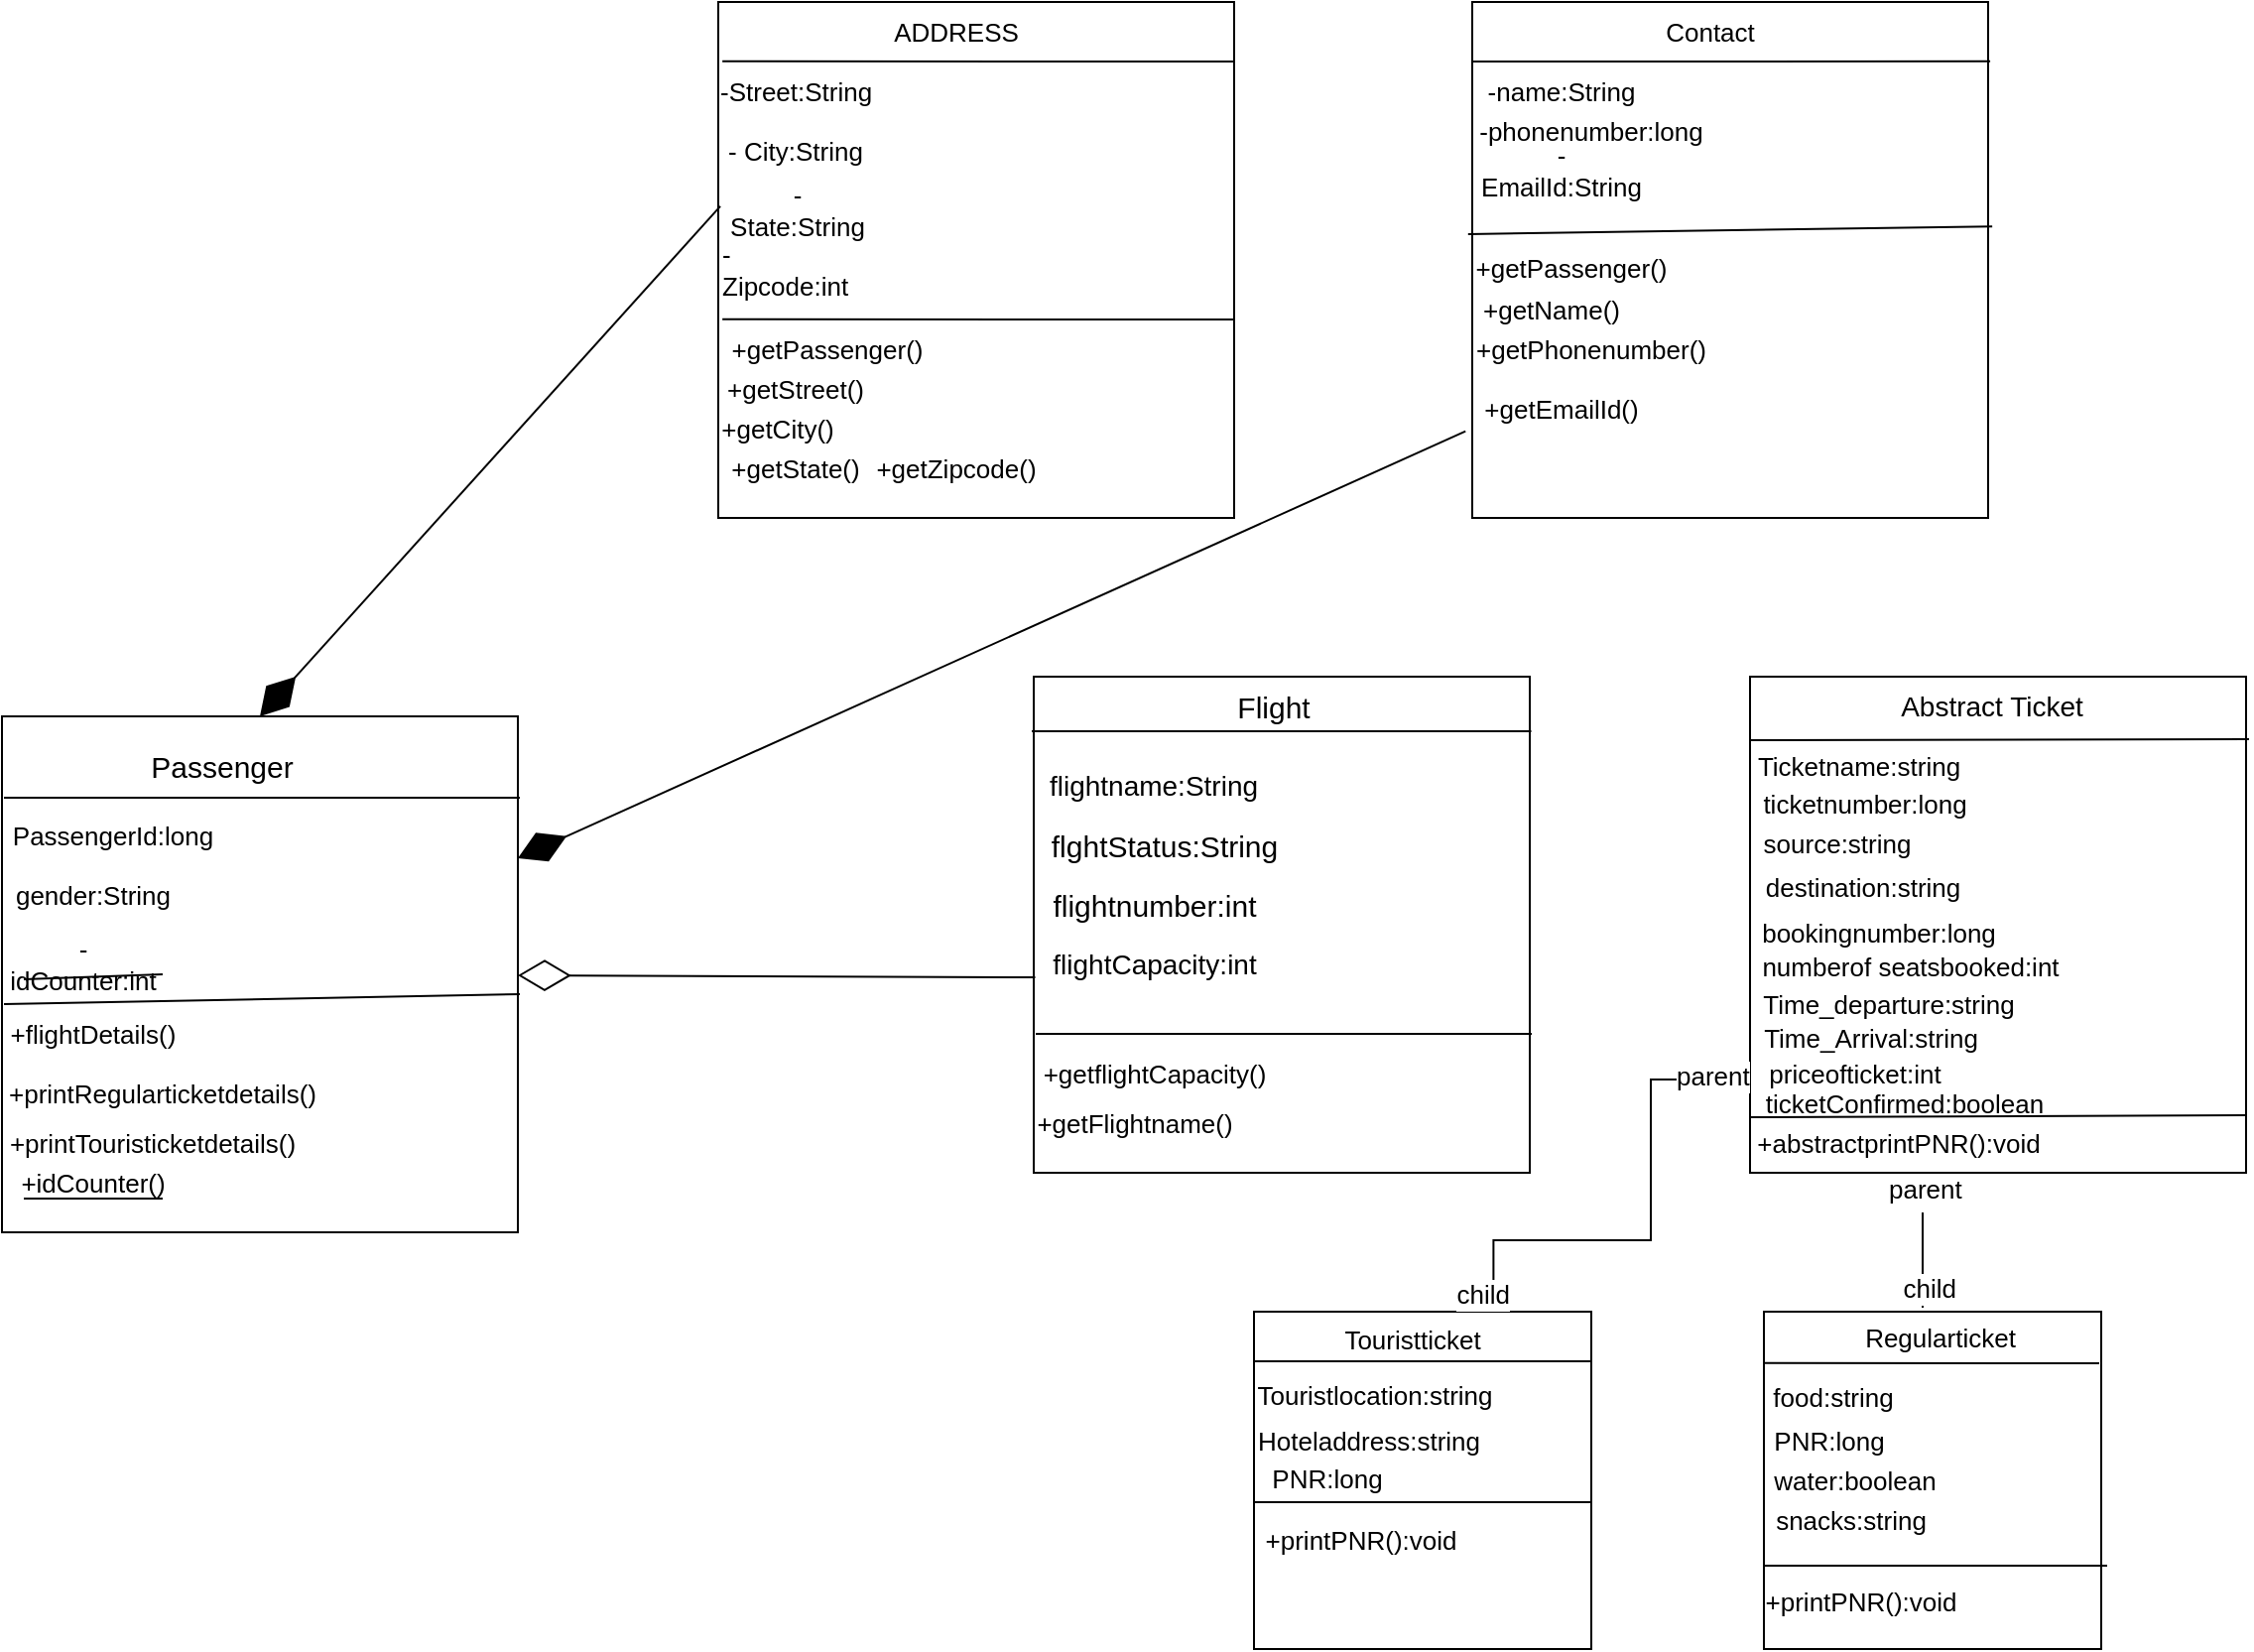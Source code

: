 <mxfile version="16.4.5" type="device"><diagram id="C5RBs43oDa-KdzZeNtuy" name="Page-1"><mxGraphModel dx="1865" dy="564" grid="1" gridSize="10" guides="1" tooltips="1" connect="1" arrows="1" fold="1" page="1" pageScale="1" pageWidth="827" pageHeight="1169" math="0" shadow="0"><root><mxCell id="WIyWlLk6GJQsqaUBKTNV-0"/><mxCell id="WIyWlLk6GJQsqaUBKTNV-1" parent="WIyWlLk6GJQsqaUBKTNV-0"/><mxCell id="ni5Mhyx_uJZjyY2IgWI5-0" value="" style="whiteSpace=wrap;html=1;aspect=fixed;" parent="WIyWlLk6GJQsqaUBKTNV-1" vertex="1"><mxGeometry x="40" y="60" width="260" height="260" as="geometry"/></mxCell><mxCell id="ni5Mhyx_uJZjyY2IgWI5-1" value="ADDRESS" style="text;html=1;strokeColor=none;fillColor=none;align=center;verticalAlign=middle;whiteSpace=wrap;rounded=0;fontSize=13;" parent="WIyWlLk6GJQsqaUBKTNV-1" vertex="1"><mxGeometry x="130" y="60" width="60" height="30" as="geometry"/></mxCell><mxCell id="ni5Mhyx_uJZjyY2IgWI5-2" value="" style="endArrow=none;html=1;rounded=0;fontSize=13;exitX=0.008;exitY=0.115;exitDx=0;exitDy=0;exitPerimeter=0;" parent="WIyWlLk6GJQsqaUBKTNV-1" source="ni5Mhyx_uJZjyY2IgWI5-0" edge="1"><mxGeometry width="50" height="50" relative="1" as="geometry"><mxPoint x="30" y="80" as="sourcePoint"/><mxPoint x="300" y="90" as="targetPoint"/></mxGeometry></mxCell><mxCell id="ni5Mhyx_uJZjyY2IgWI5-3" value="-Street:String" style="text;html=1;strokeColor=none;fillColor=none;align=left;verticalAlign=middle;whiteSpace=wrap;rounded=0;fontSize=13;" parent="WIyWlLk6GJQsqaUBKTNV-1" vertex="1"><mxGeometry x="39" y="90" width="160" height="30" as="geometry"/></mxCell><mxCell id="ni5Mhyx_uJZjyY2IgWI5-4" value="- City:String" style="text;html=1;strokeColor=none;fillColor=none;align=center;verticalAlign=middle;whiteSpace=wrap;rounded=0;fontSize=13;" parent="WIyWlLk6GJQsqaUBKTNV-1" vertex="1"><mxGeometry x="39" y="120" width="80" height="30" as="geometry"/></mxCell><mxCell id="ni5Mhyx_uJZjyY2IgWI5-5" value="-State:String" style="text;html=1;strokeColor=none;fillColor=none;align=center;verticalAlign=middle;whiteSpace=wrap;rounded=0;fontSize=13;" parent="WIyWlLk6GJQsqaUBKTNV-1" vertex="1"><mxGeometry x="50" y="150" width="60" height="30" as="geometry"/></mxCell><mxCell id="ni5Mhyx_uJZjyY2IgWI5-6" value="-Zipcode:int" style="text;html=1;strokeColor=none;fillColor=none;align=left;verticalAlign=middle;whiteSpace=wrap;rounded=0;fontSize=13;" parent="WIyWlLk6GJQsqaUBKTNV-1" vertex="1"><mxGeometry x="40" y="180" width="60" height="30" as="geometry"/></mxCell><mxCell id="ni5Mhyx_uJZjyY2IgWI5-7" value="+getPassenger()" style="text;html=1;strokeColor=none;fillColor=none;align=center;verticalAlign=middle;whiteSpace=wrap;rounded=0;fontSize=13;" parent="WIyWlLk6GJQsqaUBKTNV-1" vertex="1"><mxGeometry x="20" y="220" width="150" height="30" as="geometry"/></mxCell><mxCell id="ni5Mhyx_uJZjyY2IgWI5-8" value="" style="endArrow=none;html=1;rounded=0;fontSize=13;exitX=0.008;exitY=0.615;exitDx=0;exitDy=0;exitPerimeter=0;" parent="WIyWlLk6GJQsqaUBKTNV-1" source="ni5Mhyx_uJZjyY2IgWI5-0" edge="1"><mxGeometry width="50" height="50" relative="1" as="geometry"><mxPoint x="40" y="213" as="sourcePoint"/><mxPoint x="300" y="220" as="targetPoint"/></mxGeometry></mxCell><mxCell id="ni5Mhyx_uJZjyY2IgWI5-9" value="+getStreet()" style="text;html=1;strokeColor=none;fillColor=none;align=center;verticalAlign=middle;whiteSpace=wrap;rounded=0;fontSize=13;" parent="WIyWlLk6GJQsqaUBKTNV-1" vertex="1"><mxGeometry x="49" y="240" width="60" height="30" as="geometry"/></mxCell><mxCell id="ni5Mhyx_uJZjyY2IgWI5-10" value="+getCity()" style="text;html=1;strokeColor=none;fillColor=none;align=center;verticalAlign=middle;whiteSpace=wrap;rounded=0;fontSize=13;" parent="WIyWlLk6GJQsqaUBKTNV-1" vertex="1"><mxGeometry x="40" y="260" width="60" height="30" as="geometry"/></mxCell><mxCell id="ni5Mhyx_uJZjyY2IgWI5-11" value="+getState()" style="text;html=1;strokeColor=none;fillColor=none;align=center;verticalAlign=middle;whiteSpace=wrap;rounded=0;fontSize=13;" parent="WIyWlLk6GJQsqaUBKTNV-1" vertex="1"><mxGeometry x="49" y="280" width="60" height="30" as="geometry"/></mxCell><mxCell id="ni5Mhyx_uJZjyY2IgWI5-13" value="+getZipcode()" style="text;html=1;strokeColor=none;fillColor=none;align=center;verticalAlign=middle;whiteSpace=wrap;rounded=0;fontSize=13;" parent="WIyWlLk6GJQsqaUBKTNV-1" vertex="1"><mxGeometry x="110" y="280" width="100" height="30" as="geometry"/></mxCell><mxCell id="ni5Mhyx_uJZjyY2IgWI5-14" value="" style="whiteSpace=wrap;html=1;aspect=fixed;fontSize=13;" parent="WIyWlLk6GJQsqaUBKTNV-1" vertex="1"><mxGeometry x="420" y="60" width="260" height="260" as="geometry"/></mxCell><mxCell id="ni5Mhyx_uJZjyY2IgWI5-15" value="Contact" style="text;html=1;strokeColor=none;fillColor=none;align=center;verticalAlign=middle;whiteSpace=wrap;rounded=0;fontSize=13;" parent="WIyWlLk6GJQsqaUBKTNV-1" vertex="1"><mxGeometry x="510" y="60" width="60" height="30" as="geometry"/></mxCell><mxCell id="ni5Mhyx_uJZjyY2IgWI5-16" value="" style="endArrow=none;html=1;rounded=0;fontSize=13;entryX=1.004;entryY=0.115;entryDx=0;entryDy=0;entryPerimeter=0;" parent="WIyWlLk6GJQsqaUBKTNV-1" target="ni5Mhyx_uJZjyY2IgWI5-14" edge="1"><mxGeometry width="50" height="50" relative="1" as="geometry"><mxPoint x="420" y="90" as="sourcePoint"/><mxPoint x="380" y="190" as="targetPoint"/></mxGeometry></mxCell><mxCell id="ni5Mhyx_uJZjyY2IgWI5-17" value="-name:String" style="text;html=1;strokeColor=none;fillColor=none;align=center;verticalAlign=middle;whiteSpace=wrap;rounded=0;fontSize=13;" parent="WIyWlLk6GJQsqaUBKTNV-1" vertex="1"><mxGeometry x="420" y="90" width="90" height="30" as="geometry"/></mxCell><mxCell id="ni5Mhyx_uJZjyY2IgWI5-18" value="-phonenumber:long" style="text;html=1;strokeColor=none;fillColor=none;align=center;verticalAlign=middle;whiteSpace=wrap;rounded=0;fontSize=13;" parent="WIyWlLk6GJQsqaUBKTNV-1" vertex="1"><mxGeometry x="420" y="110" width="120" height="30" as="geometry"/></mxCell><mxCell id="ni5Mhyx_uJZjyY2IgWI5-19" value="-EmailId:String" style="text;html=1;strokeColor=none;fillColor=none;align=center;verticalAlign=middle;whiteSpace=wrap;rounded=0;fontSize=13;" parent="WIyWlLk6GJQsqaUBKTNV-1" vertex="1"><mxGeometry x="430" y="130" width="70" height="30" as="geometry"/></mxCell><mxCell id="ni5Mhyx_uJZjyY2IgWI5-20" value="" style="endArrow=none;html=1;rounded=0;fontSize=13;exitX=-0.008;exitY=0.45;exitDx=0;exitDy=0;exitPerimeter=0;entryX=1.008;entryY=0.435;entryDx=0;entryDy=0;entryPerimeter=0;" parent="WIyWlLk6GJQsqaUBKTNV-1" source="ni5Mhyx_uJZjyY2IgWI5-14" target="ni5Mhyx_uJZjyY2IgWI5-14" edge="1"><mxGeometry width="50" height="50" relative="1" as="geometry"><mxPoint x="330" y="240" as="sourcePoint"/><mxPoint x="690" y="150" as="targetPoint"/></mxGeometry></mxCell><mxCell id="ni5Mhyx_uJZjyY2IgWI5-21" value="+getPassenger()" style="text;html=1;strokeColor=none;fillColor=none;align=center;verticalAlign=middle;whiteSpace=wrap;rounded=0;fontSize=13;" parent="WIyWlLk6GJQsqaUBKTNV-1" vertex="1"><mxGeometry x="420" y="179" width="100" height="30" as="geometry"/></mxCell><mxCell id="ni5Mhyx_uJZjyY2IgWI5-22" value="+getName()" style="text;html=1;strokeColor=none;fillColor=none;align=center;verticalAlign=middle;whiteSpace=wrap;rounded=0;fontSize=13;" parent="WIyWlLk6GJQsqaUBKTNV-1" vertex="1"><mxGeometry x="430" y="200" width="60" height="30" as="geometry"/></mxCell><mxCell id="ni5Mhyx_uJZjyY2IgWI5-23" value="+getPhonenumber()" style="text;html=1;strokeColor=none;fillColor=none;align=center;verticalAlign=middle;whiteSpace=wrap;rounded=0;fontSize=13;" parent="WIyWlLk6GJQsqaUBKTNV-1" vertex="1"><mxGeometry x="420" y="220" width="120" height="30" as="geometry"/></mxCell><mxCell id="ni5Mhyx_uJZjyY2IgWI5-24" value="+getEmailId()" style="text;html=1;strokeColor=none;fillColor=none;align=center;verticalAlign=middle;whiteSpace=wrap;rounded=0;fontSize=13;" parent="WIyWlLk6GJQsqaUBKTNV-1" vertex="1"><mxGeometry x="435" y="250" width="60" height="30" as="geometry"/></mxCell><mxCell id="ni5Mhyx_uJZjyY2IgWI5-25" value="" style="whiteSpace=wrap;html=1;aspect=fixed;fontSize=13;" parent="WIyWlLk6GJQsqaUBKTNV-1" vertex="1"><mxGeometry x="-321" y="420" width="260" height="260" as="geometry"/></mxCell><mxCell id="ni5Mhyx_uJZjyY2IgWI5-26" value="Passenger" style="text;html=1;strokeColor=none;fillColor=none;align=center;verticalAlign=middle;whiteSpace=wrap;rounded=0;fontSize=15;" parent="WIyWlLk6GJQsqaUBKTNV-1" vertex="1"><mxGeometry x="-280" y="430" width="140" height="30" as="geometry"/></mxCell><mxCell id="ni5Mhyx_uJZjyY2IgWI5-28" value="PassengerId:long" style="text;html=1;strokeColor=none;fillColor=none;align=center;verticalAlign=middle;whiteSpace=wrap;rounded=0;fontSize=13;" parent="WIyWlLk6GJQsqaUBKTNV-1" vertex="1"><mxGeometry x="-310" y="460" width="90" height="40" as="geometry"/></mxCell><mxCell id="ni5Mhyx_uJZjyY2IgWI5-29" value="" style="endArrow=none;html=1;rounded=0;fontSize=15;" parent="WIyWlLk6GJQsqaUBKTNV-1" edge="1"><mxGeometry width="50" height="50" relative="1" as="geometry"><mxPoint x="-320" y="461" as="sourcePoint"/><mxPoint x="-60" y="461" as="targetPoint"/></mxGeometry></mxCell><mxCell id="ni5Mhyx_uJZjyY2IgWI5-30" value="gender:String" style="text;html=1;strokeColor=none;fillColor=none;align=center;verticalAlign=middle;whiteSpace=wrap;rounded=0;fontSize=13;" parent="WIyWlLk6GJQsqaUBKTNV-1" vertex="1"><mxGeometry x="-320" y="490" width="90" height="40" as="geometry"/></mxCell><mxCell id="ni5Mhyx_uJZjyY2IgWI5-35" value="-idCounter:int" style="text;html=1;strokeColor=none;fillColor=none;align=center;verticalAlign=middle;whiteSpace=wrap;rounded=0;fontSize=13;" parent="WIyWlLk6GJQsqaUBKTNV-1" vertex="1"><mxGeometry x="-310" y="530" width="60" height="30" as="geometry"/></mxCell><mxCell id="ni5Mhyx_uJZjyY2IgWI5-36" value="" style="endArrow=none;html=1;rounded=0;fontSize=13;exitX=0;exitY=0.75;exitDx=0;exitDy=0;" parent="WIyWlLk6GJQsqaUBKTNV-1" source="ni5Mhyx_uJZjyY2IgWI5-35" edge="1"><mxGeometry width="50" height="50" relative="1" as="geometry"><mxPoint x="-310" y="550" as="sourcePoint"/><mxPoint x="-240" y="550" as="targetPoint"/></mxGeometry></mxCell><mxCell id="ni5Mhyx_uJZjyY2IgWI5-37" value="" style="endArrow=none;html=1;rounded=0;fontSize=13;exitX=0;exitY=0;exitDx=0;exitDy=0;" parent="WIyWlLk6GJQsqaUBKTNV-1" source="ni5Mhyx_uJZjyY2IgWI5-38" edge="1"><mxGeometry width="50" height="50" relative="1" as="geometry"><mxPoint x="60" y="500" as="sourcePoint"/><mxPoint x="-60" y="560" as="targetPoint"/></mxGeometry></mxCell><mxCell id="ni5Mhyx_uJZjyY2IgWI5-38" value="+flightDetails()" style="text;html=1;strokeColor=none;fillColor=none;align=center;verticalAlign=middle;whiteSpace=wrap;rounded=0;fontSize=13;" parent="WIyWlLk6GJQsqaUBKTNV-1" vertex="1"><mxGeometry x="-320" y="565" width="90" height="30" as="geometry"/></mxCell><mxCell id="ni5Mhyx_uJZjyY2IgWI5-39" value="+printRegularticketdetails()" style="text;html=1;strokeColor=none;fillColor=none;align=center;verticalAlign=middle;whiteSpace=wrap;rounded=0;fontSize=13;" parent="WIyWlLk6GJQsqaUBKTNV-1" vertex="1"><mxGeometry x="-320" y="595" width="160" height="30" as="geometry"/></mxCell><mxCell id="ni5Mhyx_uJZjyY2IgWI5-40" value="+printTouristicketdetails()" style="text;html=1;strokeColor=none;fillColor=none;align=center;verticalAlign=middle;whiteSpace=wrap;rounded=0;fontSize=13;" parent="WIyWlLk6GJQsqaUBKTNV-1" vertex="1"><mxGeometry x="-310" y="620" width="130" height="30" as="geometry"/></mxCell><mxCell id="ni5Mhyx_uJZjyY2IgWI5-41" value="+idCounter()" style="text;html=1;strokeColor=none;fillColor=none;align=center;verticalAlign=middle;whiteSpace=wrap;rounded=0;fontSize=13;" parent="WIyWlLk6GJQsqaUBKTNV-1" vertex="1"><mxGeometry x="-320" y="640" width="90" height="30" as="geometry"/></mxCell><mxCell id="ni5Mhyx_uJZjyY2IgWI5-43" value="" style="endArrow=none;html=1;rounded=0;fontSize=13;" parent="WIyWlLk6GJQsqaUBKTNV-1" edge="1"><mxGeometry width="50" height="50" relative="1" as="geometry"><mxPoint x="-310" y="663" as="sourcePoint"/><mxPoint x="-240" y="663" as="targetPoint"/></mxGeometry></mxCell><mxCell id="ni5Mhyx_uJZjyY2IgWI5-44" value="" style="endArrow=diamondThin;endFill=1;endSize=24;html=1;rounded=0;fontSize=13;entryX=0.5;entryY=0;entryDx=0;entryDy=0;exitX=0.004;exitY=0.396;exitDx=0;exitDy=0;exitPerimeter=0;" parent="WIyWlLk6GJQsqaUBKTNV-1" source="ni5Mhyx_uJZjyY2IgWI5-0" target="ni5Mhyx_uJZjyY2IgWI5-25" edge="1"><mxGeometry width="160" relative="1" as="geometry"><mxPoint x="-190" y="160" as="sourcePoint"/><mxPoint x="-210" y="410" as="targetPoint"/></mxGeometry></mxCell><mxCell id="ni5Mhyx_uJZjyY2IgWI5-45" value="" style="endArrow=diamondThin;endFill=1;endSize=24;html=1;rounded=0;fontSize=13;exitX=-0.013;exitY=0.832;exitDx=0;exitDy=0;exitPerimeter=0;" parent="WIyWlLk6GJQsqaUBKTNV-1" source="ni5Mhyx_uJZjyY2IgWI5-14" target="ni5Mhyx_uJZjyY2IgWI5-25" edge="1"><mxGeometry width="160" relative="1" as="geometry"><mxPoint x="180" y="350" as="sourcePoint"/><mxPoint x="340" y="350" as="targetPoint"/></mxGeometry></mxCell><mxCell id="ni5Mhyx_uJZjyY2IgWI5-46" value="Text" style="text;html=1;strokeColor=none;fillColor=none;align=center;verticalAlign=middle;whiteSpace=wrap;rounded=0;fontSize=13;" parent="WIyWlLk6GJQsqaUBKTNV-1" vertex="1"><mxGeometry x="230" y="470" width="60" height="30" as="geometry"/></mxCell><mxCell id="ni5Mhyx_uJZjyY2IgWI5-47" value="" style="whiteSpace=wrap;html=1;aspect=fixed;fontSize=13;" parent="WIyWlLk6GJQsqaUBKTNV-1" vertex="1"><mxGeometry x="199" y="400" width="250" height="250" as="geometry"/></mxCell><mxCell id="ni5Mhyx_uJZjyY2IgWI5-48" value="Flight" style="text;html=1;strokeColor=none;fillColor=none;align=center;verticalAlign=middle;whiteSpace=wrap;rounded=0;fontSize=15;" parent="WIyWlLk6GJQsqaUBKTNV-1" vertex="1"><mxGeometry x="290" y="400" width="60" height="30" as="geometry"/></mxCell><mxCell id="ni5Mhyx_uJZjyY2IgWI5-50" value="" style="endArrow=none;html=1;rounded=0;fontSize=15;entryX=1.003;entryY=0.11;entryDx=0;entryDy=0;entryPerimeter=0;exitX=-0.004;exitY=0.11;exitDx=0;exitDy=0;exitPerimeter=0;" parent="WIyWlLk6GJQsqaUBKTNV-1" source="ni5Mhyx_uJZjyY2IgWI5-47" target="ni5Mhyx_uJZjyY2IgWI5-47" edge="1"><mxGeometry width="50" height="50" relative="1" as="geometry"><mxPoint x="190" y="450" as="sourcePoint"/><mxPoint x="290" y="280" as="targetPoint"/></mxGeometry></mxCell><mxCell id="ni5Mhyx_uJZjyY2IgWI5-51" value="flightnumber:int" style="text;html=1;strokeColor=none;fillColor=none;align=center;verticalAlign=middle;whiteSpace=wrap;rounded=0;fontSize=15;" parent="WIyWlLk6GJQsqaUBKTNV-1" vertex="1"><mxGeometry x="210" y="500" width="100" height="30" as="geometry"/></mxCell><mxCell id="ni5Mhyx_uJZjyY2IgWI5-52" value="flghtStatus:String" style="text;html=1;strokeColor=none;fillColor=none;align=center;verticalAlign=middle;whiteSpace=wrap;rounded=0;fontSize=15;" parent="WIyWlLk6GJQsqaUBKTNV-1" vertex="1"><mxGeometry x="210" y="470" width="110" height="30" as="geometry"/></mxCell><mxCell id="ni5Mhyx_uJZjyY2IgWI5-53" value="flightname:String" style="text;html=1;strokeColor=none;fillColor=none;align=center;verticalAlign=middle;whiteSpace=wrap;rounded=0;fontSize=14;" parent="WIyWlLk6GJQsqaUBKTNV-1" vertex="1"><mxGeometry x="199" y="440" width="121" height="30" as="geometry"/></mxCell><mxCell id="ni5Mhyx_uJZjyY2IgWI5-55" value="flightCapacity:int" style="text;html=1;strokeColor=none;fillColor=none;align=center;verticalAlign=middle;whiteSpace=wrap;rounded=0;fontSize=14;" parent="WIyWlLk6GJQsqaUBKTNV-1" vertex="1"><mxGeometry x="210" y="530" width="100" height="30" as="geometry"/></mxCell><mxCell id="ni5Mhyx_uJZjyY2IgWI5-57" value="" style="endArrow=none;html=1;rounded=0;fontSize=14;" parent="WIyWlLk6GJQsqaUBKTNV-1" edge="1"><mxGeometry width="50" height="50" relative="1" as="geometry"><mxPoint x="200" y="580" as="sourcePoint"/><mxPoint x="450" y="580" as="targetPoint"/></mxGeometry></mxCell><mxCell id="jdmK2f130dJ-TmNzcixw-0" value="+getflightCapacity()" style="text;html=1;strokeColor=none;fillColor=none;align=center;verticalAlign=middle;whiteSpace=wrap;rounded=0;fontSize=13;" parent="WIyWlLk6GJQsqaUBKTNV-1" vertex="1"><mxGeometry x="210" y="585" width="100" height="30" as="geometry"/></mxCell><mxCell id="jdmK2f130dJ-TmNzcixw-1" value="+getFlightname()" style="text;html=1;strokeColor=none;fillColor=none;align=center;verticalAlign=middle;whiteSpace=wrap;rounded=0;fontSize=13;" parent="WIyWlLk6GJQsqaUBKTNV-1" vertex="1"><mxGeometry x="210" y="610" width="80" height="30" as="geometry"/></mxCell><mxCell id="jdmK2f130dJ-TmNzcixw-2" value="" style="endArrow=diamondThin;endFill=0;endSize=24;html=1;rounded=0;fontSize=13;exitX=0.003;exitY=0.606;exitDx=0;exitDy=0;exitPerimeter=0;" parent="WIyWlLk6GJQsqaUBKTNV-1" source="ni5Mhyx_uJZjyY2IgWI5-47" target="ni5Mhyx_uJZjyY2IgWI5-25" edge="1"><mxGeometry width="160" relative="1" as="geometry"><mxPoint x="200" y="510" as="sourcePoint"/><mxPoint x="470" y="490" as="targetPoint"/></mxGeometry></mxCell><mxCell id="jdmK2f130dJ-TmNzcixw-3" value="" style="whiteSpace=wrap;html=1;aspect=fixed;fontSize=13;" parent="WIyWlLk6GJQsqaUBKTNV-1" vertex="1"><mxGeometry x="560" y="400" width="250" height="250" as="geometry"/></mxCell><mxCell id="jdmK2f130dJ-TmNzcixw-4" value="Abstract Ticket" style="text;html=1;strokeColor=none;fillColor=none;align=center;verticalAlign=middle;whiteSpace=wrap;rounded=0;fontSize=14;" parent="WIyWlLk6GJQsqaUBKTNV-1" vertex="1"><mxGeometry x="622" y="400" width="120" height="30" as="geometry"/></mxCell><mxCell id="jdmK2f130dJ-TmNzcixw-6" value="" style="endArrow=none;html=1;rounded=0;fontSize=14;entryX=1.006;entryY=0.126;entryDx=0;entryDy=0;entryPerimeter=0;" parent="WIyWlLk6GJQsqaUBKTNV-1" target="jdmK2f130dJ-TmNzcixw-3" edge="1"><mxGeometry width="50" height="50" relative="1" as="geometry"><mxPoint x="560" y="432" as="sourcePoint"/><mxPoint x="710" y="430" as="targetPoint"/></mxGeometry></mxCell><mxCell id="jdmK2f130dJ-TmNzcixw-7" value="Ticketname:string" style="text;html=1;strokeColor=none;fillColor=none;align=center;verticalAlign=middle;whiteSpace=wrap;rounded=0;fontSize=13;" parent="WIyWlLk6GJQsqaUBKTNV-1" vertex="1"><mxGeometry x="560" y="430" width="110" height="30" as="geometry"/></mxCell><mxCell id="jdmK2f130dJ-TmNzcixw-10" value="ticketnumber:long" style="text;html=1;strokeColor=none;fillColor=none;align=center;verticalAlign=middle;whiteSpace=wrap;rounded=0;fontSize=13;" parent="WIyWlLk6GJQsqaUBKTNV-1" vertex="1"><mxGeometry x="588" y="449" width="60" height="30" as="geometry"/></mxCell><mxCell id="jdmK2f130dJ-TmNzcixw-11" value="source:string" style="text;html=1;strokeColor=none;fillColor=none;align=center;verticalAlign=middle;whiteSpace=wrap;rounded=0;fontSize=13;" parent="WIyWlLk6GJQsqaUBKTNV-1" vertex="1"><mxGeometry x="574" y="469" width="60" height="30" as="geometry"/></mxCell><mxCell id="jdmK2f130dJ-TmNzcixw-12" value="destination:string" style="text;html=1;strokeColor=none;fillColor=none;align=center;verticalAlign=middle;whiteSpace=wrap;rounded=0;fontSize=13;" parent="WIyWlLk6GJQsqaUBKTNV-1" vertex="1"><mxGeometry x="587" y="491" width="60" height="30" as="geometry"/></mxCell><mxCell id="jdmK2f130dJ-TmNzcixw-13" value="bookingnumber:long" style="text;html=1;strokeColor=none;fillColor=none;align=center;verticalAlign=middle;whiteSpace=wrap;rounded=0;fontSize=13;" parent="WIyWlLk6GJQsqaUBKTNV-1" vertex="1"><mxGeometry x="595" y="514" width="60" height="30" as="geometry"/></mxCell><mxCell id="jdmK2f130dJ-TmNzcixw-14" value="numberof seatsbooked:int" style="text;html=1;strokeColor=none;fillColor=none;align=center;verticalAlign=middle;whiteSpace=wrap;rounded=0;fontSize=13;" parent="WIyWlLk6GJQsqaUBKTNV-1" vertex="1"><mxGeometry x="553" y="531" width="176" height="30" as="geometry"/></mxCell><mxCell id="jdmK2f130dJ-TmNzcixw-15" value="Time_departure:string" style="text;html=1;strokeColor=none;fillColor=none;align=center;verticalAlign=middle;whiteSpace=wrap;rounded=0;fontSize=13;" parent="WIyWlLk6GJQsqaUBKTNV-1" vertex="1"><mxGeometry x="600" y="550" width="60" height="30" as="geometry"/></mxCell><mxCell id="jdmK2f130dJ-TmNzcixw-16" value="Time_Arrival:string" style="text;html=1;strokeColor=none;fillColor=none;align=center;verticalAlign=middle;whiteSpace=wrap;rounded=0;fontSize=13;" parent="WIyWlLk6GJQsqaUBKTNV-1" vertex="1"><mxGeometry x="591" y="567" width="60" height="30" as="geometry"/></mxCell><mxCell id="jdmK2f130dJ-TmNzcixw-17" value="priceofticket:int" style="text;html=1;strokeColor=none;fillColor=none;align=center;verticalAlign=middle;whiteSpace=wrap;rounded=0;fontSize=13;" parent="WIyWlLk6GJQsqaUBKTNV-1" vertex="1"><mxGeometry x="583" y="585" width="60" height="30" as="geometry"/></mxCell><mxCell id="jdmK2f130dJ-TmNzcixw-18" value="ticketConfirmed:boolean" style="text;html=1;strokeColor=none;fillColor=none;align=center;verticalAlign=middle;whiteSpace=wrap;rounded=0;fontSize=13;" parent="WIyWlLk6GJQsqaUBKTNV-1" vertex="1"><mxGeometry x="608" y="600" width="60" height="30" as="geometry"/></mxCell><mxCell id="jdmK2f130dJ-TmNzcixw-19" value="" style="endArrow=none;html=1;rounded=0;fontSize=13;exitX=0.001;exitY=0.888;exitDx=0;exitDy=0;exitPerimeter=0;entryX=0.999;entryY=0.884;entryDx=0;entryDy=0;entryPerimeter=0;" parent="WIyWlLk6GJQsqaUBKTNV-1" source="jdmK2f130dJ-TmNzcixw-3" target="jdmK2f130dJ-TmNzcixw-3" edge="1"><mxGeometry width="50" height="50" relative="1" as="geometry"><mxPoint x="700" y="645" as="sourcePoint"/><mxPoint x="750" y="595" as="targetPoint"/></mxGeometry></mxCell><mxCell id="jdmK2f130dJ-TmNzcixw-20" value="+abstractprintPNR():void" style="text;html=1;strokeColor=none;fillColor=none;align=center;verticalAlign=middle;whiteSpace=wrap;rounded=0;fontSize=13;" parent="WIyWlLk6GJQsqaUBKTNV-1" vertex="1"><mxGeometry x="605" y="620" width="60" height="30" as="geometry"/></mxCell><mxCell id="jdmK2f130dJ-TmNzcixw-21" value="" style="whiteSpace=wrap;html=1;aspect=fixed;fontSize=13;" parent="WIyWlLk6GJQsqaUBKTNV-1" vertex="1"><mxGeometry x="567" y="720" width="170" height="170" as="geometry"/></mxCell><mxCell id="jdmK2f130dJ-TmNzcixw-22" value="Regularticket" style="text;html=1;strokeColor=none;fillColor=none;align=center;verticalAlign=middle;whiteSpace=wrap;rounded=0;fontSize=13;" parent="WIyWlLk6GJQsqaUBKTNV-1" vertex="1"><mxGeometry x="626" y="718" width="60" height="30" as="geometry"/></mxCell><mxCell id="jdmK2f130dJ-TmNzcixw-23" value="" style="endArrow=none;html=1;rounded=0;fontSize=13;exitX=-0.001;exitY=0.152;exitDx=0;exitDy=0;exitPerimeter=0;" parent="WIyWlLk6GJQsqaUBKTNV-1" source="jdmK2f130dJ-TmNzcixw-21" edge="1"><mxGeometry width="50" height="50" relative="1" as="geometry"><mxPoint x="574" y="746" as="sourcePoint"/><mxPoint x="736" y="746" as="targetPoint"/></mxGeometry></mxCell><mxCell id="jdmK2f130dJ-TmNzcixw-24" value="food:string" style="text;html=1;strokeColor=none;fillColor=none;align=center;verticalAlign=middle;whiteSpace=wrap;rounded=0;fontSize=13;" parent="WIyWlLk6GJQsqaUBKTNV-1" vertex="1"><mxGeometry x="572" y="748" width="60" height="30" as="geometry"/></mxCell><mxCell id="jdmK2f130dJ-TmNzcixw-25" value="PNR:long" style="text;html=1;strokeColor=none;fillColor=none;align=center;verticalAlign=middle;whiteSpace=wrap;rounded=0;fontSize=13;" parent="WIyWlLk6GJQsqaUBKTNV-1" vertex="1"><mxGeometry x="570" y="770" width="60" height="30" as="geometry"/></mxCell><mxCell id="jdmK2f130dJ-TmNzcixw-26" value="water:boolean" style="text;html=1;strokeColor=none;fillColor=none;align=center;verticalAlign=middle;whiteSpace=wrap;rounded=0;fontSize=13;" parent="WIyWlLk6GJQsqaUBKTNV-1" vertex="1"><mxGeometry x="583" y="790" width="60" height="30" as="geometry"/></mxCell><mxCell id="jdmK2f130dJ-TmNzcixw-27" value="snacks:string" style="text;html=1;strokeColor=none;fillColor=none;align=center;verticalAlign=middle;whiteSpace=wrap;rounded=0;fontSize=13;" parent="WIyWlLk6GJQsqaUBKTNV-1" vertex="1"><mxGeometry x="581" y="810" width="60" height="30" as="geometry"/></mxCell><mxCell id="jdmK2f130dJ-TmNzcixw-28" value="" style="endArrow=none;html=1;rounded=0;fontSize=13;" parent="WIyWlLk6GJQsqaUBKTNV-1" edge="1"><mxGeometry width="50" height="50" relative="1" as="geometry"><mxPoint x="567" y="848" as="sourcePoint"/><mxPoint x="740" y="848" as="targetPoint"/></mxGeometry></mxCell><mxCell id="jdmK2f130dJ-TmNzcixw-29" value="+printPNR():void" style="text;html=1;strokeColor=none;fillColor=none;align=center;verticalAlign=middle;whiteSpace=wrap;rounded=0;fontSize=13;" parent="WIyWlLk6GJQsqaUBKTNV-1" vertex="1"><mxGeometry x="586" y="851" width="60" height="30" as="geometry"/></mxCell><mxCell id="jdmK2f130dJ-TmNzcixw-30" value="" style="endArrow=none;html=1;edgeStyle=orthogonalEdgeStyle;rounded=0;fontSize=13;entryX=0.25;entryY=0;entryDx=0;entryDy=0;" parent="WIyWlLk6GJQsqaUBKTNV-1" edge="1"><mxGeometry relative="1" as="geometry"><mxPoint x="647" y="670" as="sourcePoint"/><mxPoint x="647" y="718" as="targetPoint"/><Array as="points"><mxPoint x="647" y="690"/><mxPoint x="647" y="690"/></Array></mxGeometry></mxCell><mxCell id="jdmK2f130dJ-TmNzcixw-31" value="parent" style="edgeLabel;resizable=0;html=1;align=left;verticalAlign=bottom;fontSize=13;" parent="jdmK2f130dJ-TmNzcixw-30" connectable="0" vertex="1"><mxGeometry x="-1" relative="1" as="geometry"><mxPoint x="-19" y="-2" as="offset"/></mxGeometry></mxCell><mxCell id="jdmK2f130dJ-TmNzcixw-32" value="child" style="edgeLabel;resizable=0;html=1;align=right;verticalAlign=bottom;fontSize=13;" parent="jdmK2f130dJ-TmNzcixw-30" connectable="0" vertex="1"><mxGeometry x="1" relative="1" as="geometry"><mxPoint x="17" as="offset"/></mxGeometry></mxCell><mxCell id="jdmK2f130dJ-TmNzcixw-33" value="" style="whiteSpace=wrap;html=1;aspect=fixed;fontSize=13;" parent="WIyWlLk6GJQsqaUBKTNV-1" vertex="1"><mxGeometry x="310" y="720" width="170" height="170" as="geometry"/></mxCell><mxCell id="jdmK2f130dJ-TmNzcixw-34" value="Touristlocation:string" style="text;html=1;strokeColor=none;fillColor=none;align=center;verticalAlign=middle;whiteSpace=wrap;rounded=0;fontSize=13;" parent="WIyWlLk6GJQsqaUBKTNV-1" vertex="1"><mxGeometry x="341" y="747" width="60" height="30" as="geometry"/></mxCell><mxCell id="jdmK2f130dJ-TmNzcixw-35" value="Touristticket" style="text;html=1;strokeColor=none;fillColor=none;align=center;verticalAlign=middle;whiteSpace=wrap;rounded=0;fontSize=13;" parent="WIyWlLk6GJQsqaUBKTNV-1" vertex="1"><mxGeometry x="360" y="719" width="60" height="30" as="geometry"/></mxCell><mxCell id="jdmK2f130dJ-TmNzcixw-36" value="" style="endArrow=none;html=1;rounded=0;fontSize=13;" parent="WIyWlLk6GJQsqaUBKTNV-1" edge="1"><mxGeometry width="50" height="50" relative="1" as="geometry"><mxPoint x="310" y="745" as="sourcePoint"/><mxPoint x="480" y="745" as="targetPoint"/></mxGeometry></mxCell><mxCell id="jdmK2f130dJ-TmNzcixw-37" value="Hoteladdress:string" style="text;html=1;strokeColor=none;fillColor=none;align=center;verticalAlign=middle;whiteSpace=wrap;rounded=0;fontSize=13;" parent="WIyWlLk6GJQsqaUBKTNV-1" vertex="1"><mxGeometry x="338" y="770" width="60" height="30" as="geometry"/></mxCell><mxCell id="jdmK2f130dJ-TmNzcixw-38" value="" style="endArrow=none;html=1;rounded=0;fontSize=13;entryX=1;entryY=0.5;entryDx=0;entryDy=0;" parent="WIyWlLk6GJQsqaUBKTNV-1" edge="1"><mxGeometry width="50" height="50" relative="1" as="geometry"><mxPoint x="310" y="816" as="sourcePoint"/><mxPoint x="480" y="816" as="targetPoint"/></mxGeometry></mxCell><mxCell id="jdmK2f130dJ-TmNzcixw-40" value="PNR:long" style="text;html=1;strokeColor=none;fillColor=none;align=center;verticalAlign=middle;whiteSpace=wrap;rounded=0;fontSize=13;" parent="WIyWlLk6GJQsqaUBKTNV-1" vertex="1"><mxGeometry x="317" y="789" width="60" height="30" as="geometry"/></mxCell><mxCell id="jdmK2f130dJ-TmNzcixw-41" value="+printPNR():void" style="text;html=1;strokeColor=none;fillColor=none;align=center;verticalAlign=middle;whiteSpace=wrap;rounded=0;fontSize=13;" parent="WIyWlLk6GJQsqaUBKTNV-1" vertex="1"><mxGeometry x="334" y="820" width="60" height="30" as="geometry"/></mxCell><mxCell id="jdmK2f130dJ-TmNzcixw-42" value="" style="endArrow=none;html=1;edgeStyle=orthogonalEdgeStyle;rounded=0;fontSize=13;exitX=-0.014;exitY=0.812;exitDx=0;exitDy=0;exitPerimeter=0;entryX=0.71;entryY=-0.01;entryDx=0;entryDy=0;entryPerimeter=0;" parent="WIyWlLk6GJQsqaUBKTNV-1" source="jdmK2f130dJ-TmNzcixw-3" target="jdmK2f130dJ-TmNzcixw-33" edge="1"><mxGeometry relative="1" as="geometry"><mxPoint x="510.25" y="640.0" as="sourcePoint"/><mxPoint x="430" y="703.75" as="targetPoint"/><Array as="points"><mxPoint x="510" y="603"/><mxPoint x="510" y="684"/><mxPoint x="431" y="684"/></Array></mxGeometry></mxCell><mxCell id="jdmK2f130dJ-TmNzcixw-43" value="parent" style="edgeLabel;resizable=0;html=1;align=left;verticalAlign=bottom;fontSize=13;" parent="jdmK2f130dJ-TmNzcixw-42" connectable="0" vertex="1"><mxGeometry x="-1" relative="1" as="geometry"><mxPoint x="-36" y="8" as="offset"/></mxGeometry></mxCell><mxCell id="jdmK2f130dJ-TmNzcixw-44" value="child" style="edgeLabel;resizable=0;html=1;align=right;verticalAlign=bottom;fontSize=13;" parent="jdmK2f130dJ-TmNzcixw-42" connectable="0" vertex="1"><mxGeometry x="1" relative="1" as="geometry"><mxPoint x="9" y="3" as="offset"/></mxGeometry></mxCell></root></mxGraphModel></diagram></mxfile>